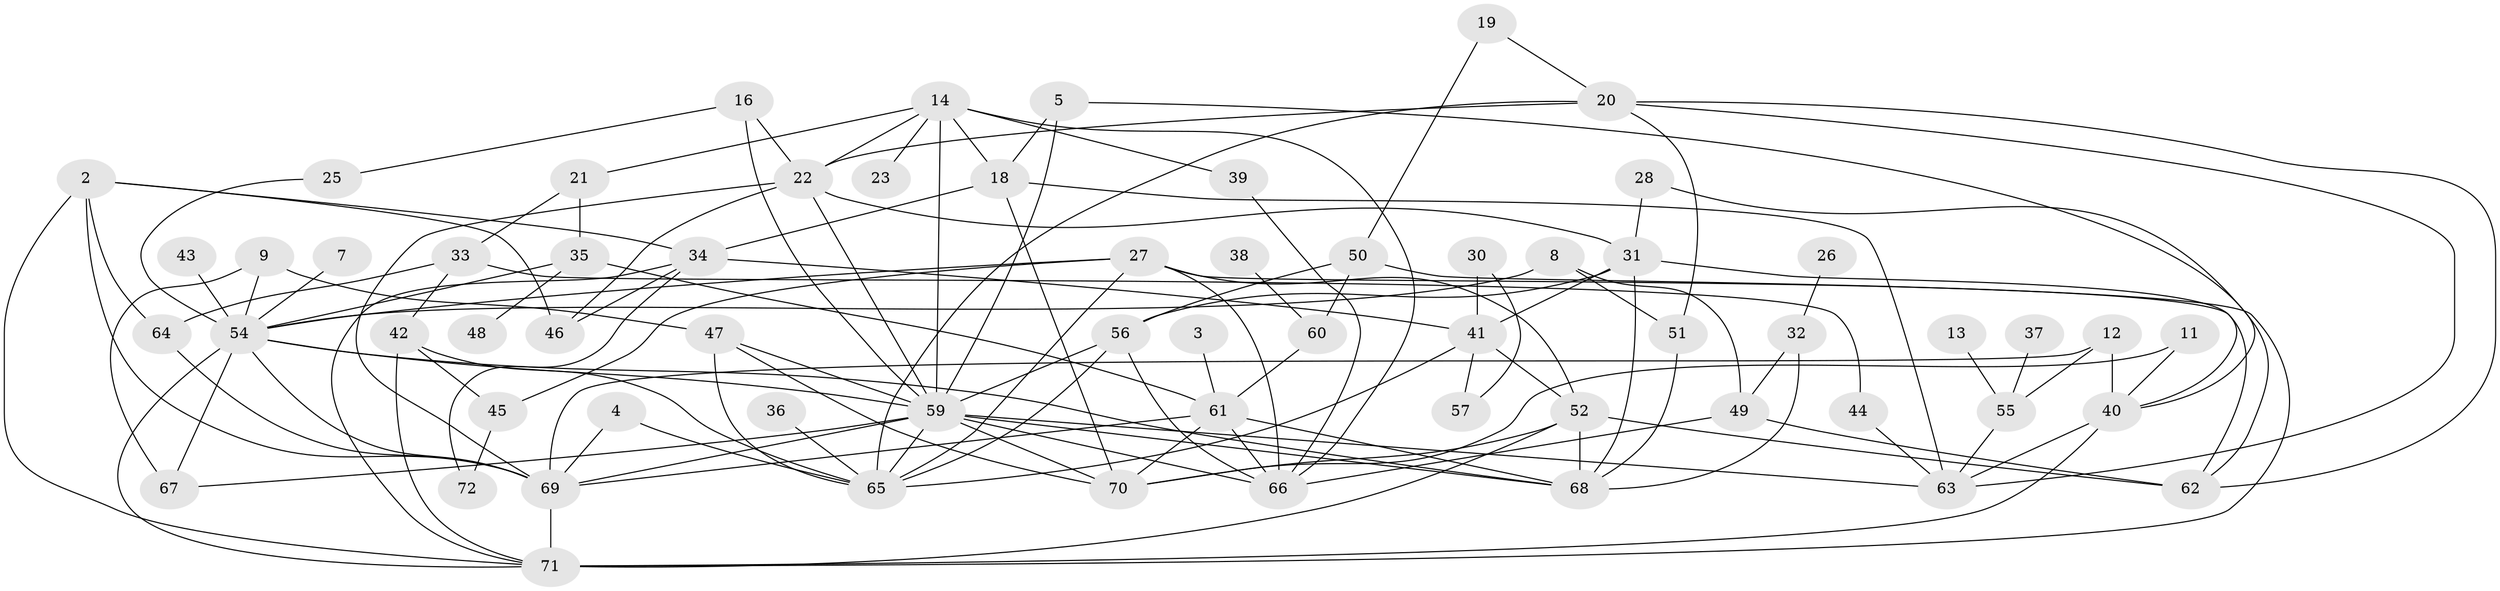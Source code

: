 // original degree distribution, {4: 0.1875, 3: 0.16666666666666666, 1: 0.1527777777777778, 2: 0.2708333333333333, 0: 0.0625, 5: 0.10416666666666667, 6: 0.041666666666666664, 8: 0.006944444444444444, 9: 0.006944444444444444}
// Generated by graph-tools (version 1.1) at 2025/25/03/09/25 03:25:24]
// undirected, 63 vertices, 129 edges
graph export_dot {
graph [start="1"]
  node [color=gray90,style=filled];
  2;
  3;
  4;
  5;
  7;
  8;
  9;
  11;
  12;
  13;
  14;
  16;
  18;
  19;
  20;
  21;
  22;
  23;
  25;
  26;
  27;
  28;
  30;
  31;
  32;
  33;
  34;
  35;
  36;
  37;
  38;
  39;
  40;
  41;
  42;
  43;
  44;
  45;
  46;
  47;
  48;
  49;
  50;
  51;
  52;
  54;
  55;
  56;
  57;
  59;
  60;
  61;
  62;
  63;
  64;
  65;
  66;
  67;
  68;
  69;
  70;
  71;
  72;
  2 -- 34 [weight=1.0];
  2 -- 46 [weight=1.0];
  2 -- 64 [weight=1.0];
  2 -- 69 [weight=1.0];
  2 -- 71 [weight=1.0];
  3 -- 61 [weight=1.0];
  4 -- 65 [weight=1.0];
  4 -- 69 [weight=1.0];
  5 -- 18 [weight=1.0];
  5 -- 40 [weight=1.0];
  5 -- 59 [weight=1.0];
  7 -- 54 [weight=1.0];
  8 -- 49 [weight=1.0];
  8 -- 51 [weight=1.0];
  8 -- 54 [weight=1.0];
  9 -- 47 [weight=1.0];
  9 -- 54 [weight=1.0];
  9 -- 67 [weight=1.0];
  11 -- 40 [weight=1.0];
  11 -- 70 [weight=1.0];
  12 -- 40 [weight=1.0];
  12 -- 55 [weight=1.0];
  12 -- 69 [weight=1.0];
  13 -- 55 [weight=1.0];
  14 -- 18 [weight=1.0];
  14 -- 21 [weight=1.0];
  14 -- 22 [weight=1.0];
  14 -- 23 [weight=1.0];
  14 -- 39 [weight=1.0];
  14 -- 59 [weight=1.0];
  14 -- 66 [weight=1.0];
  16 -- 22 [weight=1.0];
  16 -- 25 [weight=1.0];
  16 -- 59 [weight=1.0];
  18 -- 34 [weight=1.0];
  18 -- 63 [weight=1.0];
  18 -- 70 [weight=1.0];
  19 -- 20 [weight=1.0];
  19 -- 50 [weight=1.0];
  20 -- 22 [weight=1.0];
  20 -- 51 [weight=1.0];
  20 -- 62 [weight=1.0];
  20 -- 63 [weight=1.0];
  20 -- 65 [weight=1.0];
  21 -- 33 [weight=1.0];
  21 -- 35 [weight=1.0];
  22 -- 31 [weight=1.0];
  22 -- 46 [weight=1.0];
  22 -- 59 [weight=2.0];
  22 -- 69 [weight=1.0];
  25 -- 54 [weight=1.0];
  26 -- 32 [weight=1.0];
  27 -- 45 [weight=1.0];
  27 -- 52 [weight=1.0];
  27 -- 54 [weight=1.0];
  27 -- 62 [weight=1.0];
  27 -- 65 [weight=1.0];
  27 -- 66 [weight=1.0];
  28 -- 31 [weight=1.0];
  28 -- 62 [weight=1.0];
  30 -- 41 [weight=1.0];
  30 -- 57 [weight=1.0];
  31 -- 40 [weight=1.0];
  31 -- 41 [weight=1.0];
  31 -- 56 [weight=1.0];
  31 -- 68 [weight=1.0];
  32 -- 49 [weight=1.0];
  32 -- 68 [weight=1.0];
  33 -- 42 [weight=1.0];
  33 -- 44 [weight=1.0];
  33 -- 64 [weight=1.0];
  34 -- 41 [weight=1.0];
  34 -- 46 [weight=1.0];
  34 -- 71 [weight=1.0];
  34 -- 72 [weight=1.0];
  35 -- 48 [weight=1.0];
  35 -- 54 [weight=1.0];
  35 -- 61 [weight=1.0];
  36 -- 65 [weight=1.0];
  37 -- 55 [weight=1.0];
  38 -- 60 [weight=1.0];
  39 -- 66 [weight=1.0];
  40 -- 63 [weight=1.0];
  40 -- 71 [weight=2.0];
  41 -- 52 [weight=1.0];
  41 -- 57 [weight=1.0];
  41 -- 65 [weight=1.0];
  42 -- 45 [weight=1.0];
  42 -- 65 [weight=1.0];
  42 -- 71 [weight=1.0];
  43 -- 54 [weight=1.0];
  44 -- 63 [weight=1.0];
  45 -- 72 [weight=1.0];
  47 -- 59 [weight=1.0];
  47 -- 65 [weight=1.0];
  47 -- 70 [weight=1.0];
  49 -- 62 [weight=1.0];
  49 -- 66 [weight=1.0];
  50 -- 56 [weight=1.0];
  50 -- 60 [weight=1.0];
  50 -- 71 [weight=1.0];
  51 -- 68 [weight=1.0];
  52 -- 62 [weight=2.0];
  52 -- 68 [weight=1.0];
  52 -- 70 [weight=1.0];
  52 -- 71 [weight=1.0];
  54 -- 59 [weight=1.0];
  54 -- 67 [weight=1.0];
  54 -- 68 [weight=1.0];
  54 -- 69 [weight=1.0];
  54 -- 71 [weight=1.0];
  55 -- 63 [weight=1.0];
  56 -- 59 [weight=1.0];
  56 -- 65 [weight=1.0];
  56 -- 66 [weight=1.0];
  59 -- 63 [weight=1.0];
  59 -- 65 [weight=1.0];
  59 -- 66 [weight=1.0];
  59 -- 67 [weight=1.0];
  59 -- 68 [weight=1.0];
  59 -- 69 [weight=1.0];
  59 -- 70 [weight=1.0];
  60 -- 61 [weight=1.0];
  61 -- 66 [weight=1.0];
  61 -- 68 [weight=1.0];
  61 -- 69 [weight=1.0];
  61 -- 70 [weight=1.0];
  64 -- 69 [weight=1.0];
  69 -- 71 [weight=1.0];
}
